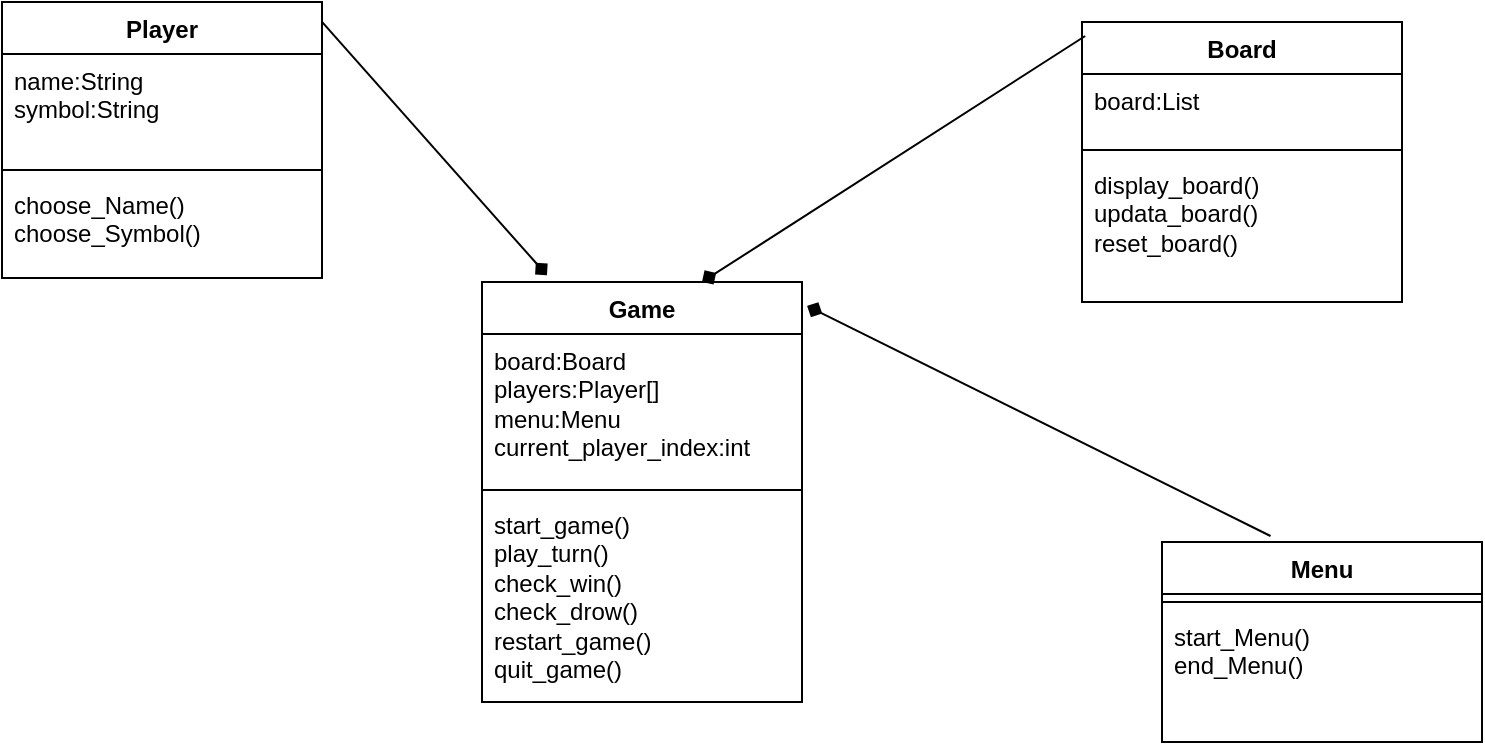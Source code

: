 <mxfile version="22.1.11" type="device">
  <diagram name="Page-1" id="LhyGP-4TeVI03w29nmnV">
    <mxGraphModel dx="1120" dy="566" grid="1" gridSize="10" guides="1" tooltips="1" connect="1" arrows="1" fold="1" page="1" pageScale="1" pageWidth="850" pageHeight="1100" math="0" shadow="0">
      <root>
        <mxCell id="0" />
        <mxCell id="1" parent="0" />
        <mxCell id="iBvr6q9SODfBKAPITKv6-1" value="Player" style="swimlane;fontStyle=1;align=center;verticalAlign=top;childLayout=stackLayout;horizontal=1;startSize=26;horizontalStack=0;resizeParent=1;resizeParentMax=0;resizeLast=0;collapsible=1;marginBottom=0;whiteSpace=wrap;html=1;" vertex="1" parent="1">
          <mxGeometry x="40" y="50" width="160" height="138" as="geometry" />
        </mxCell>
        <mxCell id="iBvr6q9SODfBKAPITKv6-2" value="name:String&lt;br&gt;symbol:String" style="text;strokeColor=none;fillColor=none;align=left;verticalAlign=top;spacingLeft=4;spacingRight=4;overflow=hidden;rotatable=0;points=[[0,0.5],[1,0.5]];portConstraint=eastwest;whiteSpace=wrap;html=1;" vertex="1" parent="iBvr6q9SODfBKAPITKv6-1">
          <mxGeometry y="26" width="160" height="54" as="geometry" />
        </mxCell>
        <mxCell id="iBvr6q9SODfBKAPITKv6-3" value="" style="line;strokeWidth=1;fillColor=none;align=left;verticalAlign=middle;spacingTop=-1;spacingLeft=3;spacingRight=3;rotatable=0;labelPosition=right;points=[];portConstraint=eastwest;strokeColor=inherit;" vertex="1" parent="iBvr6q9SODfBKAPITKv6-1">
          <mxGeometry y="80" width="160" height="8" as="geometry" />
        </mxCell>
        <mxCell id="iBvr6q9SODfBKAPITKv6-4" value="choose_Name()&lt;br&gt;choose_Symbol()" style="text;strokeColor=none;fillColor=none;align=left;verticalAlign=top;spacingLeft=4;spacingRight=4;overflow=hidden;rotatable=0;points=[[0,0.5],[1,0.5]];portConstraint=eastwest;whiteSpace=wrap;html=1;" vertex="1" parent="iBvr6q9SODfBKAPITKv6-1">
          <mxGeometry y="88" width="160" height="50" as="geometry" />
        </mxCell>
        <mxCell id="iBvr6q9SODfBKAPITKv6-18" value="Menu" style="swimlane;fontStyle=1;align=center;verticalAlign=top;childLayout=stackLayout;horizontal=1;startSize=26;horizontalStack=0;resizeParent=1;resizeParentMax=0;resizeLast=0;collapsible=1;marginBottom=0;whiteSpace=wrap;html=1;" vertex="1" parent="1">
          <mxGeometry x="620" y="320" width="160" height="100" as="geometry" />
        </mxCell>
        <mxCell id="iBvr6q9SODfBKAPITKv6-20" value="" style="line;strokeWidth=1;fillColor=none;align=left;verticalAlign=middle;spacingTop=-1;spacingLeft=3;spacingRight=3;rotatable=0;labelPosition=right;points=[];portConstraint=eastwest;strokeColor=inherit;" vertex="1" parent="iBvr6q9SODfBKAPITKv6-18">
          <mxGeometry y="26" width="160" height="8" as="geometry" />
        </mxCell>
        <mxCell id="iBvr6q9SODfBKAPITKv6-21" value="start_Menu()&lt;br&gt;end_Menu()" style="text;strokeColor=none;fillColor=none;align=left;verticalAlign=top;spacingLeft=4;spacingRight=4;overflow=hidden;rotatable=0;points=[[0,0.5],[1,0.5]];portConstraint=eastwest;whiteSpace=wrap;html=1;" vertex="1" parent="iBvr6q9SODfBKAPITKv6-18">
          <mxGeometry y="34" width="160" height="66" as="geometry" />
        </mxCell>
        <mxCell id="iBvr6q9SODfBKAPITKv6-24" value="Board" style="swimlane;fontStyle=1;align=center;verticalAlign=top;childLayout=stackLayout;horizontal=1;startSize=26;horizontalStack=0;resizeParent=1;resizeParentMax=0;resizeLast=0;collapsible=1;marginBottom=0;whiteSpace=wrap;html=1;" vertex="1" parent="1">
          <mxGeometry x="580" y="60" width="160" height="140" as="geometry" />
        </mxCell>
        <object label="board:List" id="iBvr6q9SODfBKAPITKv6-25">
          <mxCell style="text;strokeColor=none;fillColor=none;align=left;verticalAlign=top;spacingLeft=4;spacingRight=4;overflow=hidden;rotatable=0;points=[[0,0.5],[1,0.5]];portConstraint=eastwest;whiteSpace=wrap;html=1;" vertex="1" parent="iBvr6q9SODfBKAPITKv6-24">
            <mxGeometry y="26" width="160" height="34" as="geometry" />
          </mxCell>
        </object>
        <mxCell id="iBvr6q9SODfBKAPITKv6-26" value="" style="line;strokeWidth=1;fillColor=none;align=left;verticalAlign=middle;spacingTop=-1;spacingLeft=3;spacingRight=3;rotatable=0;labelPosition=right;points=[];portConstraint=eastwest;strokeColor=inherit;" vertex="1" parent="iBvr6q9SODfBKAPITKv6-24">
          <mxGeometry y="60" width="160" height="8" as="geometry" />
        </mxCell>
        <mxCell id="iBvr6q9SODfBKAPITKv6-27" value="display_board()&lt;br&gt;updata_board()&lt;br&gt;reset_board()" style="text;strokeColor=none;fillColor=none;align=left;verticalAlign=top;spacingLeft=4;spacingRight=4;overflow=hidden;rotatable=0;points=[[0,0.5],[1,0.5]];portConstraint=eastwest;whiteSpace=wrap;html=1;" vertex="1" parent="iBvr6q9SODfBKAPITKv6-24">
          <mxGeometry y="68" width="160" height="72" as="geometry" />
        </mxCell>
        <mxCell id="iBvr6q9SODfBKAPITKv6-42" value="Game" style="swimlane;fontStyle=1;align=center;verticalAlign=top;childLayout=stackLayout;horizontal=1;startSize=26;horizontalStack=0;resizeParent=1;resizeParentMax=0;resizeLast=0;collapsible=1;marginBottom=0;whiteSpace=wrap;html=1;" vertex="1" parent="1">
          <mxGeometry x="280" y="190" width="160" height="210" as="geometry" />
        </mxCell>
        <mxCell id="iBvr6q9SODfBKAPITKv6-43" value="board:Board&lt;br style=&quot;border-color: var(--border-color);&quot;&gt;players:Player[]&lt;br style=&quot;border-color: var(--border-color);&quot;&gt;menu:Menu&lt;br style=&quot;border-color: var(--border-color);&quot;&gt;current_player_index:int" style="text;strokeColor=none;fillColor=none;align=left;verticalAlign=top;spacingLeft=4;spacingRight=4;overflow=hidden;rotatable=0;points=[[0,0.5],[1,0.5]];portConstraint=eastwest;whiteSpace=wrap;html=1;" vertex="1" parent="iBvr6q9SODfBKAPITKv6-42">
          <mxGeometry y="26" width="160" height="74" as="geometry" />
        </mxCell>
        <mxCell id="iBvr6q9SODfBKAPITKv6-44" value="" style="line;strokeWidth=1;fillColor=none;align=left;verticalAlign=middle;spacingTop=-1;spacingLeft=3;spacingRight=3;rotatable=0;labelPosition=right;points=[];portConstraint=eastwest;strokeColor=inherit;" vertex="1" parent="iBvr6q9SODfBKAPITKv6-42">
          <mxGeometry y="100" width="160" height="8" as="geometry" />
        </mxCell>
        <mxCell id="iBvr6q9SODfBKAPITKv6-45" value="start_game()&lt;br&gt;play_turn()&lt;br&gt;check_win()&lt;br&gt;check_drow()&lt;br&gt;restart_game()&lt;br&gt;quit_game()&lt;span style=&quot;white-space: pre;&quot;&gt;&#x9;&lt;/span&gt;" style="text;strokeColor=none;fillColor=none;align=left;verticalAlign=top;spacingLeft=4;spacingRight=4;overflow=hidden;rotatable=0;points=[[0,0.5],[1,0.5]];portConstraint=eastwest;whiteSpace=wrap;html=1;" vertex="1" parent="iBvr6q9SODfBKAPITKv6-42">
          <mxGeometry y="108" width="160" height="102" as="geometry" />
        </mxCell>
        <mxCell id="iBvr6q9SODfBKAPITKv6-48" value="" style="endArrow=diamond;html=1;rounded=0;exitX=1;exitY=0.072;exitDx=0;exitDy=0;exitPerimeter=0;entryX=0.203;entryY=-0.016;entryDx=0;entryDy=0;entryPerimeter=0;endFill=1;" edge="1" parent="1" source="iBvr6q9SODfBKAPITKv6-1" target="iBvr6q9SODfBKAPITKv6-42">
          <mxGeometry width="50" height="50" relative="1" as="geometry">
            <mxPoint x="260" y="155" as="sourcePoint" />
            <mxPoint x="310" y="105" as="targetPoint" />
          </mxGeometry>
        </mxCell>
        <mxCell id="iBvr6q9SODfBKAPITKv6-49" value="" style="endArrow=diamond;html=1;rounded=0;exitX=0.01;exitY=0.05;exitDx=0;exitDy=0;exitPerimeter=0;endFill=1;" edge="1" parent="1" source="iBvr6q9SODfBKAPITKv6-24">
          <mxGeometry width="50" height="50" relative="1" as="geometry">
            <mxPoint x="425.0" y="120" as="sourcePoint" />
            <mxPoint x="390" y="190" as="targetPoint" />
          </mxGeometry>
        </mxCell>
        <mxCell id="iBvr6q9SODfBKAPITKv6-50" value="" style="endArrow=diamond;html=1;rounded=0;exitX=0.339;exitY=-0.03;exitDx=0;exitDy=0;exitPerimeter=0;endFill=1;entryX=1.016;entryY=0.057;entryDx=0;entryDy=0;entryPerimeter=0;" edge="1" parent="1" source="iBvr6q9SODfBKAPITKv6-18" target="iBvr6q9SODfBKAPITKv6-42">
          <mxGeometry width="50" height="50" relative="1" as="geometry">
            <mxPoint x="450" y="200" as="sourcePoint" />
            <mxPoint x="520" y="350" as="targetPoint" />
          </mxGeometry>
        </mxCell>
      </root>
    </mxGraphModel>
  </diagram>
</mxfile>
